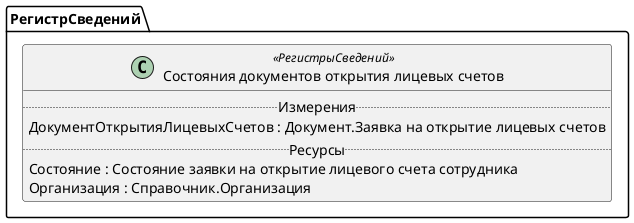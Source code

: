 ﻿@startuml СостоянияДокументовОткрытияЛицевыхСчетов
'!include templates.wsd
'..\include templates.wsd
class РегистрСведений.СостоянияДокументовОткрытияЛицевыхСчетов as "Состояния документов открытия лицевых счетов" <<РегистрыСведений>>
{
..Измерения..
ДокументОткрытияЛицевыхСчетов : Документ.Заявка на открытие лицевых счетов
..Ресурсы..
Состояние : Состояние заявки на открытие лицевого счета сотрудника
Организация : Справочник.Организация
}
@enduml
